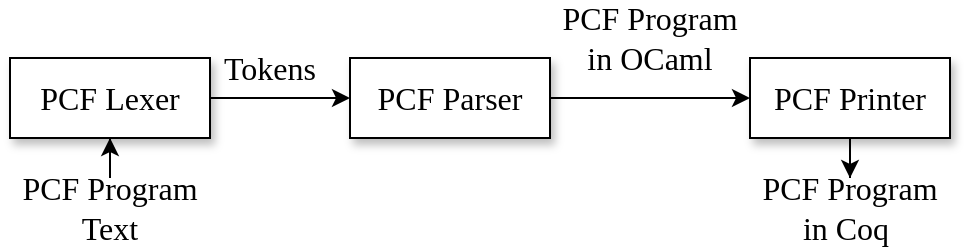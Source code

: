 <mxfile version="20.8.15" type="github">
  <diagram name="第 1 页" id="cuK7lC2RKD2cLCVP_Axy">
    <mxGraphModel dx="1052" dy="642" grid="1" gridSize="10" guides="1" tooltips="1" connect="1" arrows="1" fold="1" page="1" pageScale="1" pageWidth="827" pageHeight="1169" math="0" shadow="0">
      <root>
        <mxCell id="0" />
        <mxCell id="1" parent="0" />
        <mxCell id="F5997rlDetEOGOqTm2ku-4" value="" style="edgeStyle=orthogonalEdgeStyle;rounded=0;orthogonalLoop=1;jettySize=auto;html=1;fontFamily=Times New Roman;fontSize=16;" parent="1" source="F5997rlDetEOGOqTm2ku-1" target="F5997rlDetEOGOqTm2ku-3" edge="1">
          <mxGeometry relative="1" as="geometry" />
        </mxCell>
        <mxCell id="F5997rlDetEOGOqTm2ku-1" value="&lt;font style=&quot;font-size: 16px;&quot; face=&quot;Times New Roman&quot;&gt;PCF Lexer&lt;/font&gt;" style="rounded=0;whiteSpace=wrap;html=1;shadow=1;" parent="1" vertex="1">
          <mxGeometry x="130" y="200" width="100" height="40" as="geometry" />
        </mxCell>
        <mxCell id="F5997rlDetEOGOqTm2ku-6" value="" style="edgeStyle=orthogonalEdgeStyle;rounded=0;orthogonalLoop=1;jettySize=auto;html=1;fontFamily=Times New Roman;fontSize=16;" parent="1" source="F5997rlDetEOGOqTm2ku-3" target="F5997rlDetEOGOqTm2ku-5" edge="1">
          <mxGeometry relative="1" as="geometry" />
        </mxCell>
        <mxCell id="F5997rlDetEOGOqTm2ku-3" value="&lt;font style=&quot;font-size: 16px;&quot; face=&quot;Times New Roman&quot;&gt;PCF Parser&lt;/font&gt;" style="rounded=0;whiteSpace=wrap;html=1;shadow=1;" parent="1" vertex="1">
          <mxGeometry x="300" y="200" width="100" height="40" as="geometry" />
        </mxCell>
        <mxCell id="F5997rlDetEOGOqTm2ku-13" value="" style="edgeStyle=orthogonalEdgeStyle;rounded=0;orthogonalLoop=1;jettySize=auto;html=1;fontFamily=Times New Roman;fontSize=16;" parent="1" source="F5997rlDetEOGOqTm2ku-5" target="F5997rlDetEOGOqTm2ku-9" edge="1">
          <mxGeometry relative="1" as="geometry" />
        </mxCell>
        <mxCell id="F5997rlDetEOGOqTm2ku-5" value="&lt;font style=&quot;font-size: 16px;&quot; face=&quot;Times New Roman&quot;&gt;PCF Printer&lt;/font&gt;" style="rounded=0;whiteSpace=wrap;html=1;shadow=1;" parent="1" vertex="1">
          <mxGeometry x="500" y="200" width="100" height="40" as="geometry" />
        </mxCell>
        <mxCell id="F5997rlDetEOGOqTm2ku-9" value="PCF Program in&amp;nbsp;Coq&amp;nbsp;" style="text;html=1;strokeColor=none;fillColor=none;align=center;verticalAlign=middle;whiteSpace=wrap;rounded=0;fontSize=16;fontFamily=Times New Roman;" parent="1" vertex="1">
          <mxGeometry x="505" y="260" width="90" height="30" as="geometry" />
        </mxCell>
        <mxCell id="F5997rlDetEOGOqTm2ku-11" value="" style="edgeStyle=orthogonalEdgeStyle;rounded=0;orthogonalLoop=1;jettySize=auto;html=1;fontFamily=Times New Roman;fontSize=16;" parent="1" source="F5997rlDetEOGOqTm2ku-10" target="F5997rlDetEOGOqTm2ku-1" edge="1">
          <mxGeometry relative="1" as="geometry" />
        </mxCell>
        <mxCell id="F5997rlDetEOGOqTm2ku-10" value="PCF Program Text" style="text;html=1;strokeColor=none;fillColor=none;align=center;verticalAlign=middle;whiteSpace=wrap;rounded=0;fontSize=16;fontFamily=Times New Roman;" parent="1" vertex="1">
          <mxGeometry x="130" y="260" width="100" height="30" as="geometry" />
        </mxCell>
        <mxCell id="F5997rlDetEOGOqTm2ku-14" value="Tokens" style="text;html=1;strokeColor=none;fillColor=none;align=center;verticalAlign=middle;whiteSpace=wrap;rounded=0;fontSize=16;fontFamily=Times New Roman;" parent="1" vertex="1">
          <mxGeometry x="230" y="190" width="60" height="30" as="geometry" />
        </mxCell>
        <mxCell id="F5997rlDetEOGOqTm2ku-15" value="PCF Program in OCaml" style="text;html=1;strokeColor=none;fillColor=none;align=center;verticalAlign=middle;whiteSpace=wrap;rounded=0;fontSize=16;fontFamily=Times New Roman;" parent="1" vertex="1">
          <mxGeometry x="400" y="175" width="100" height="30" as="geometry" />
        </mxCell>
      </root>
    </mxGraphModel>
  </diagram>
</mxfile>
